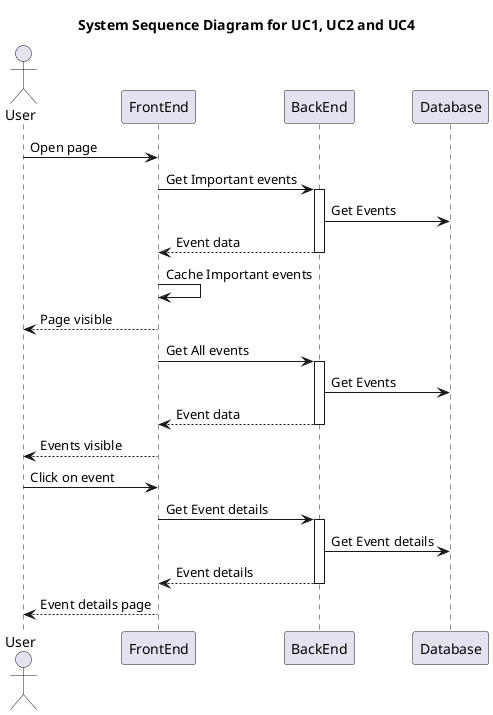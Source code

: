 @startuml "System sequence diagram for UC1 and UC2"
title System Sequence Diagram for UC1, UC2 and UC4
actor User
participant FrontEnd
participant BackEnd
participant Database

User -> FrontEnd: Open page
FrontEnd -> BackEnd: Get Important events
activate BackEnd
BackEnd -> Database: Get Events
BackEnd --> FrontEnd: Event data
deactivate BackEnd
FrontEnd -> FrontEnd: Cache Important events
FrontEnd --> User: Page visible
FrontEnd -> BackEnd: Get All events
activate BackEnd
BackEnd -> Database: Get Events
BackEnd --> FrontEnd: Event data
deactivate BackEnd
FrontEnd --> User: Events visible

User -> FrontEnd: Click on event
FrontEnd -> BackEnd: Get Event details
activate BackEnd
BackEnd -> Database: Get Event details
BackEnd --> FrontEnd: Event details
deactivate BackEnd
FrontEnd --> User: Event details page

@enduml
